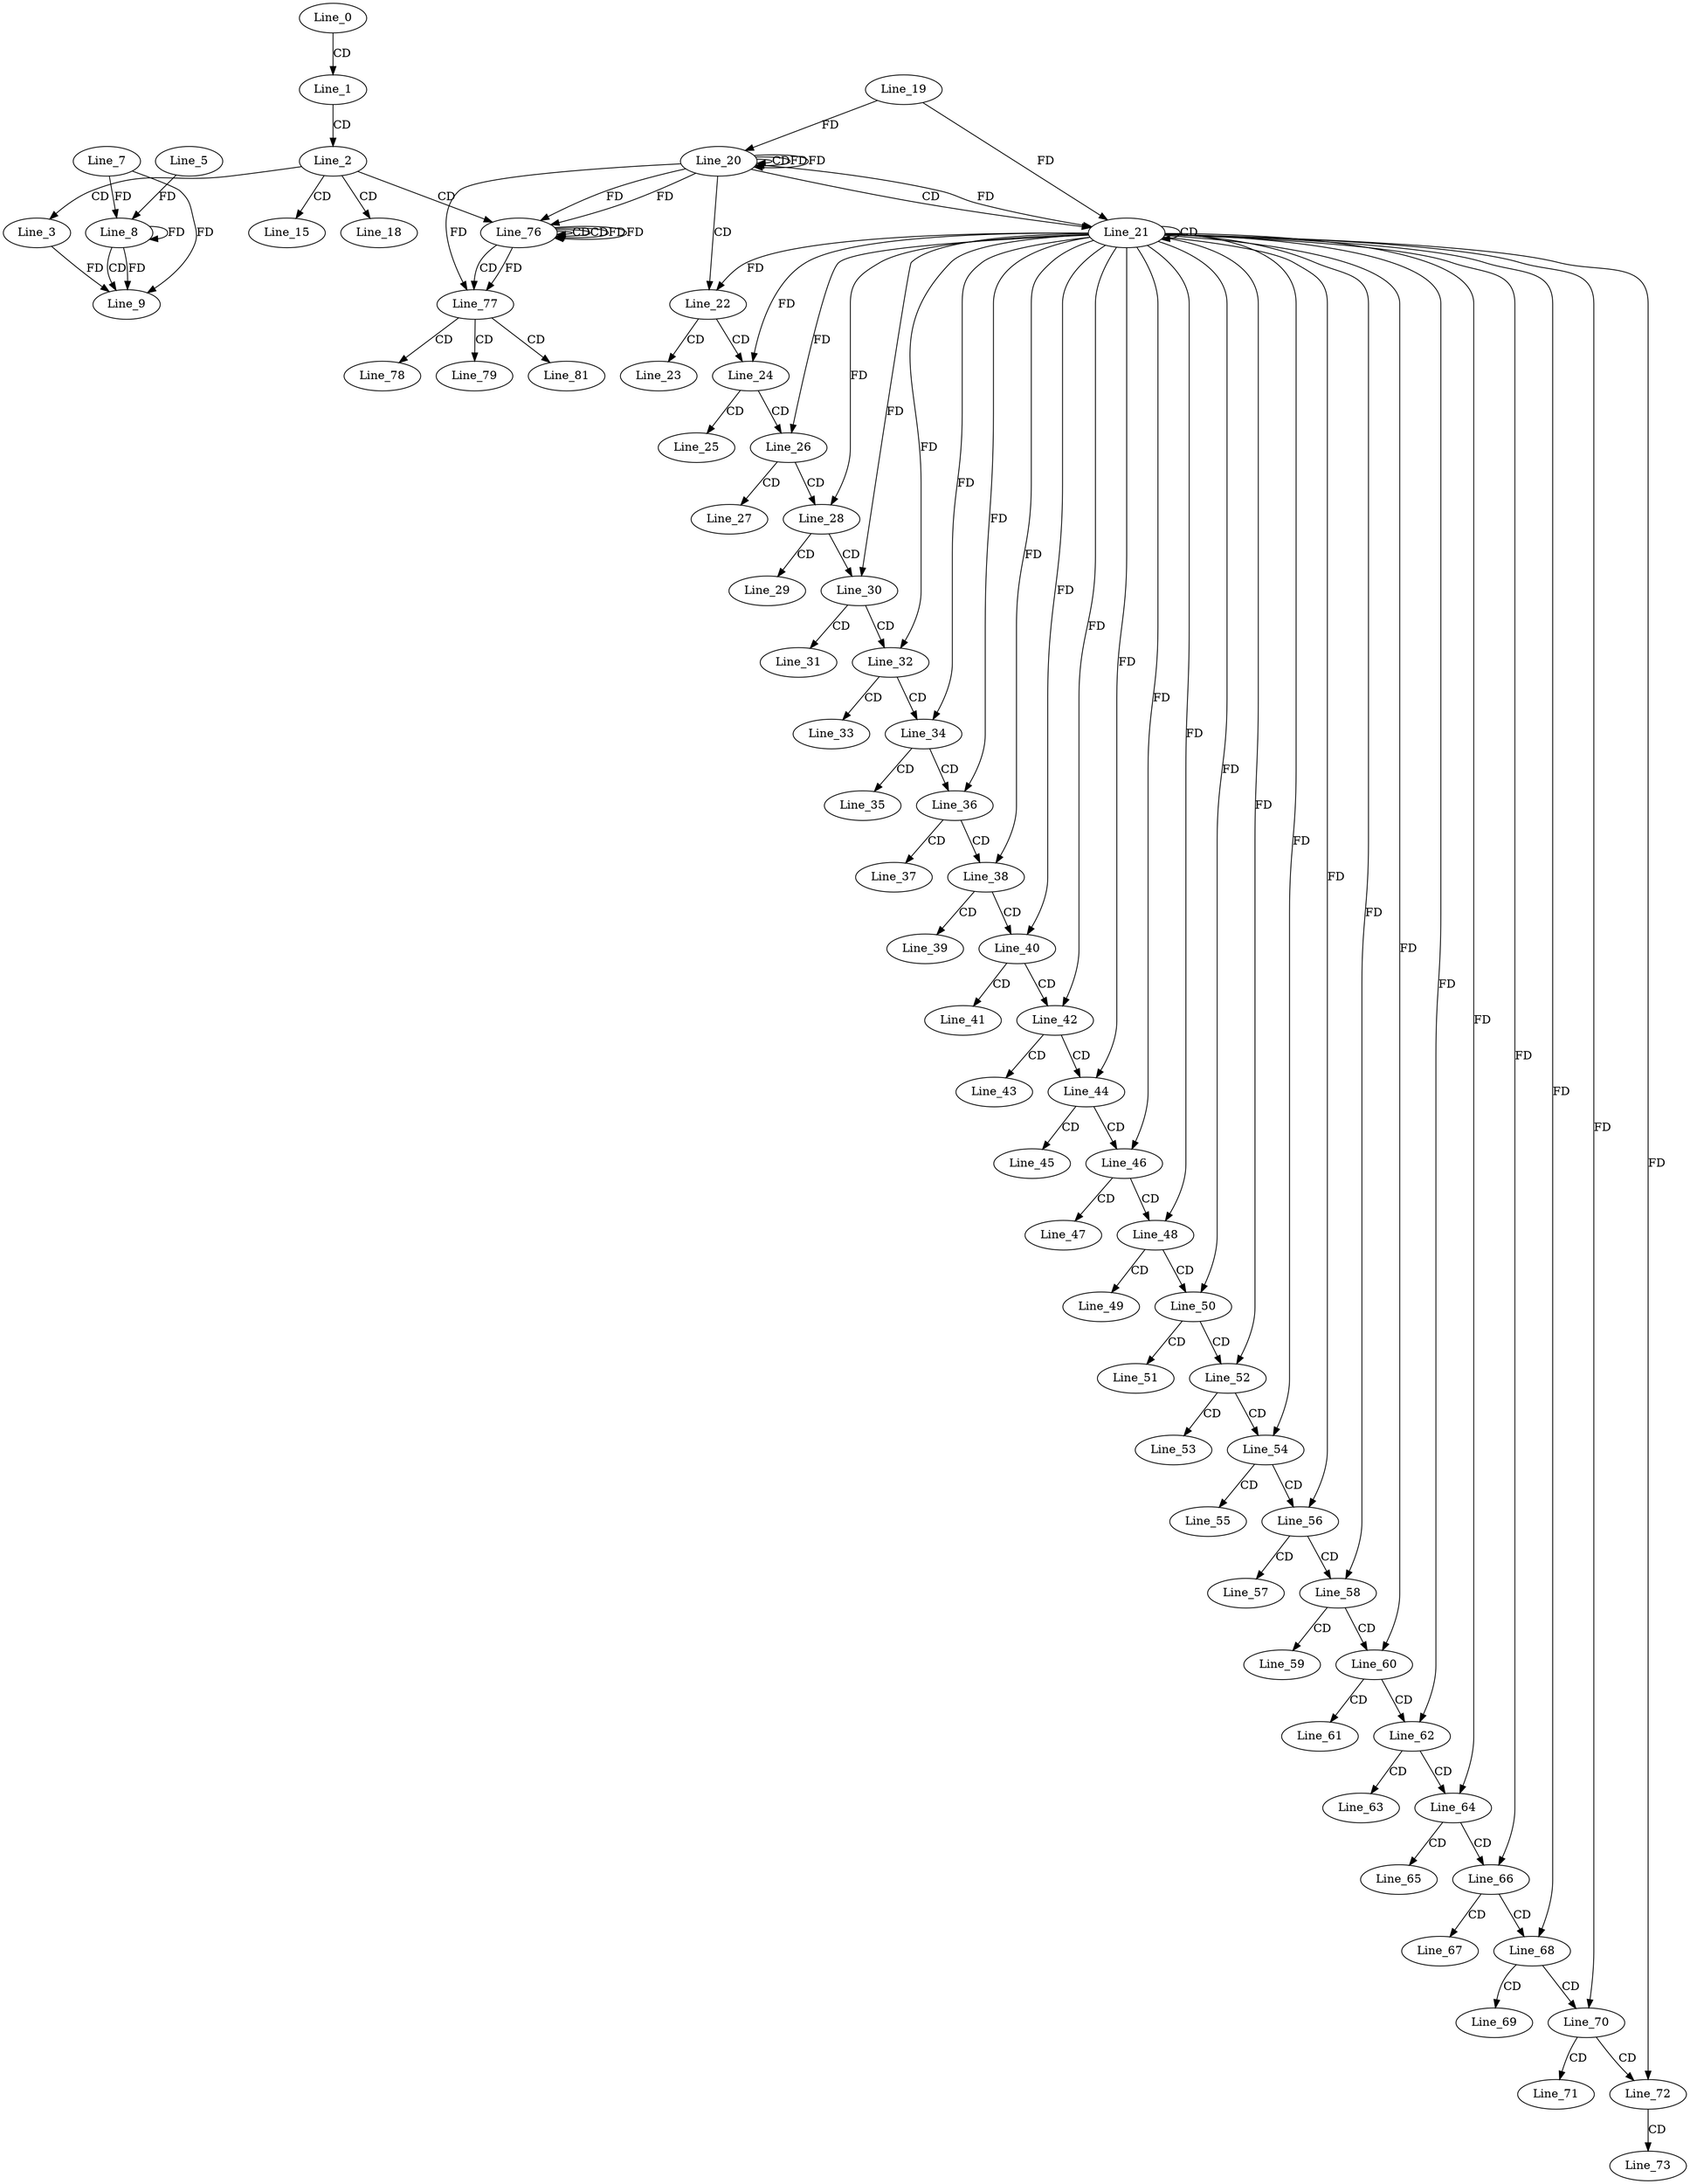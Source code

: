 digraph G {
  Line_0;
  Line_1;
  Line_2;
  Line_3;
  Line_8;
  Line_7;
  Line_8;
  Line_5;
  Line_8;
  Line_9;
  Line_15;
  Line_18;
  Line_20;
  Line_20;
  Line_19;
  Line_20;
  Line_20;
  Line_21;
  Line_21;
  Line_22;
  Line_22;
  Line_22;
  Line_23;
  Line_24;
  Line_24;
  Line_24;
  Line_25;
  Line_26;
  Line_26;
  Line_26;
  Line_27;
  Line_28;
  Line_28;
  Line_28;
  Line_29;
  Line_30;
  Line_30;
  Line_30;
  Line_31;
  Line_32;
  Line_32;
  Line_32;
  Line_33;
  Line_34;
  Line_34;
  Line_34;
  Line_35;
  Line_36;
  Line_36;
  Line_36;
  Line_37;
  Line_38;
  Line_38;
  Line_38;
  Line_39;
  Line_40;
  Line_40;
  Line_40;
  Line_41;
  Line_42;
  Line_42;
  Line_42;
  Line_43;
  Line_44;
  Line_44;
  Line_44;
  Line_45;
  Line_46;
  Line_46;
  Line_46;
  Line_47;
  Line_48;
  Line_48;
  Line_48;
  Line_49;
  Line_50;
  Line_50;
  Line_50;
  Line_51;
  Line_52;
  Line_52;
  Line_52;
  Line_53;
  Line_54;
  Line_54;
  Line_54;
  Line_55;
  Line_56;
  Line_56;
  Line_56;
  Line_57;
  Line_58;
  Line_58;
  Line_58;
  Line_59;
  Line_60;
  Line_60;
  Line_60;
  Line_61;
  Line_62;
  Line_62;
  Line_62;
  Line_63;
  Line_64;
  Line_64;
  Line_64;
  Line_65;
  Line_66;
  Line_66;
  Line_66;
  Line_67;
  Line_68;
  Line_68;
  Line_68;
  Line_69;
  Line_70;
  Line_70;
  Line_70;
  Line_71;
  Line_72;
  Line_72;
  Line_72;
  Line_73;
  Line_76;
  Line_76;
  Line_76;
  Line_77;
  Line_78;
  Line_79;
  Line_81;
  Line_0 -> Line_1 [ label="CD" ];
  Line_1 -> Line_2 [ label="CD" ];
  Line_2 -> Line_3 [ label="CD" ];
  Line_8 -> Line_8 [ label="FD" ];
  Line_7 -> Line_8 [ label="FD" ];
  Line_5 -> Line_8 [ label="FD" ];
  Line_8 -> Line_9 [ label="CD" ];
  Line_3 -> Line_9 [ label="FD" ];
  Line_8 -> Line_9 [ label="FD" ];
  Line_7 -> Line_9 [ label="FD" ];
  Line_2 -> Line_15 [ label="CD" ];
  Line_2 -> Line_18 [ label="CD" ];
  Line_20 -> Line_20 [ label="CD" ];
  Line_19 -> Line_20 [ label="FD" ];
  Line_20 -> Line_20 [ label="FD" ];
  Line_20 -> Line_21 [ label="CD" ];
  Line_21 -> Line_21 [ label="CD" ];
  Line_19 -> Line_21 [ label="FD" ];
  Line_20 -> Line_21 [ label="FD" ];
  Line_20 -> Line_22 [ label="CD" ];
  Line_21 -> Line_22 [ label="FD" ];
  Line_22 -> Line_23 [ label="CD" ];
  Line_22 -> Line_24 [ label="CD" ];
  Line_21 -> Line_24 [ label="FD" ];
  Line_24 -> Line_25 [ label="CD" ];
  Line_24 -> Line_26 [ label="CD" ];
  Line_21 -> Line_26 [ label="FD" ];
  Line_26 -> Line_27 [ label="CD" ];
  Line_26 -> Line_28 [ label="CD" ];
  Line_21 -> Line_28 [ label="FD" ];
  Line_28 -> Line_29 [ label="CD" ];
  Line_28 -> Line_30 [ label="CD" ];
  Line_21 -> Line_30 [ label="FD" ];
  Line_30 -> Line_31 [ label="CD" ];
  Line_30 -> Line_32 [ label="CD" ];
  Line_21 -> Line_32 [ label="FD" ];
  Line_32 -> Line_33 [ label="CD" ];
  Line_32 -> Line_34 [ label="CD" ];
  Line_21 -> Line_34 [ label="FD" ];
  Line_34 -> Line_35 [ label="CD" ];
  Line_34 -> Line_36 [ label="CD" ];
  Line_21 -> Line_36 [ label="FD" ];
  Line_36 -> Line_37 [ label="CD" ];
  Line_36 -> Line_38 [ label="CD" ];
  Line_21 -> Line_38 [ label="FD" ];
  Line_38 -> Line_39 [ label="CD" ];
  Line_38 -> Line_40 [ label="CD" ];
  Line_21 -> Line_40 [ label="FD" ];
  Line_40 -> Line_41 [ label="CD" ];
  Line_40 -> Line_42 [ label="CD" ];
  Line_21 -> Line_42 [ label="FD" ];
  Line_42 -> Line_43 [ label="CD" ];
  Line_42 -> Line_44 [ label="CD" ];
  Line_21 -> Line_44 [ label="FD" ];
  Line_44 -> Line_45 [ label="CD" ];
  Line_44 -> Line_46 [ label="CD" ];
  Line_21 -> Line_46 [ label="FD" ];
  Line_46 -> Line_47 [ label="CD" ];
  Line_46 -> Line_48 [ label="CD" ];
  Line_21 -> Line_48 [ label="FD" ];
  Line_48 -> Line_49 [ label="CD" ];
  Line_48 -> Line_50 [ label="CD" ];
  Line_21 -> Line_50 [ label="FD" ];
  Line_50 -> Line_51 [ label="CD" ];
  Line_50 -> Line_52 [ label="CD" ];
  Line_21 -> Line_52 [ label="FD" ];
  Line_52 -> Line_53 [ label="CD" ];
  Line_52 -> Line_54 [ label="CD" ];
  Line_21 -> Line_54 [ label="FD" ];
  Line_54 -> Line_55 [ label="CD" ];
  Line_54 -> Line_56 [ label="CD" ];
  Line_21 -> Line_56 [ label="FD" ];
  Line_56 -> Line_57 [ label="CD" ];
  Line_56 -> Line_58 [ label="CD" ];
  Line_21 -> Line_58 [ label="FD" ];
  Line_58 -> Line_59 [ label="CD" ];
  Line_58 -> Line_60 [ label="CD" ];
  Line_21 -> Line_60 [ label="FD" ];
  Line_60 -> Line_61 [ label="CD" ];
  Line_60 -> Line_62 [ label="CD" ];
  Line_21 -> Line_62 [ label="FD" ];
  Line_62 -> Line_63 [ label="CD" ];
  Line_62 -> Line_64 [ label="CD" ];
  Line_21 -> Line_64 [ label="FD" ];
  Line_64 -> Line_65 [ label="CD" ];
  Line_64 -> Line_66 [ label="CD" ];
  Line_21 -> Line_66 [ label="FD" ];
  Line_66 -> Line_67 [ label="CD" ];
  Line_66 -> Line_68 [ label="CD" ];
  Line_21 -> Line_68 [ label="FD" ];
  Line_68 -> Line_69 [ label="CD" ];
  Line_68 -> Line_70 [ label="CD" ];
  Line_21 -> Line_70 [ label="FD" ];
  Line_70 -> Line_71 [ label="CD" ];
  Line_70 -> Line_72 [ label="CD" ];
  Line_21 -> Line_72 [ label="FD" ];
  Line_72 -> Line_73 [ label="CD" ];
  Line_2 -> Line_76 [ label="CD" ];
  Line_76 -> Line_76 [ label="CD" ];
  Line_20 -> Line_76 [ label="FD" ];
  Line_76 -> Line_76 [ label="CD" ];
  Line_76 -> Line_76 [ label="FD" ];
  Line_20 -> Line_76 [ label="FD" ];
  Line_76 -> Line_77 [ label="CD" ];
  Line_76 -> Line_77 [ label="FD" ];
  Line_20 -> Line_77 [ label="FD" ];
  Line_77 -> Line_78 [ label="CD" ];
  Line_77 -> Line_79 [ label="CD" ];
  Line_77 -> Line_81 [ label="CD" ];
  Line_20 -> Line_20 [ label="FD" ];
  Line_76 -> Line_76 [ label="FD" ];
}
